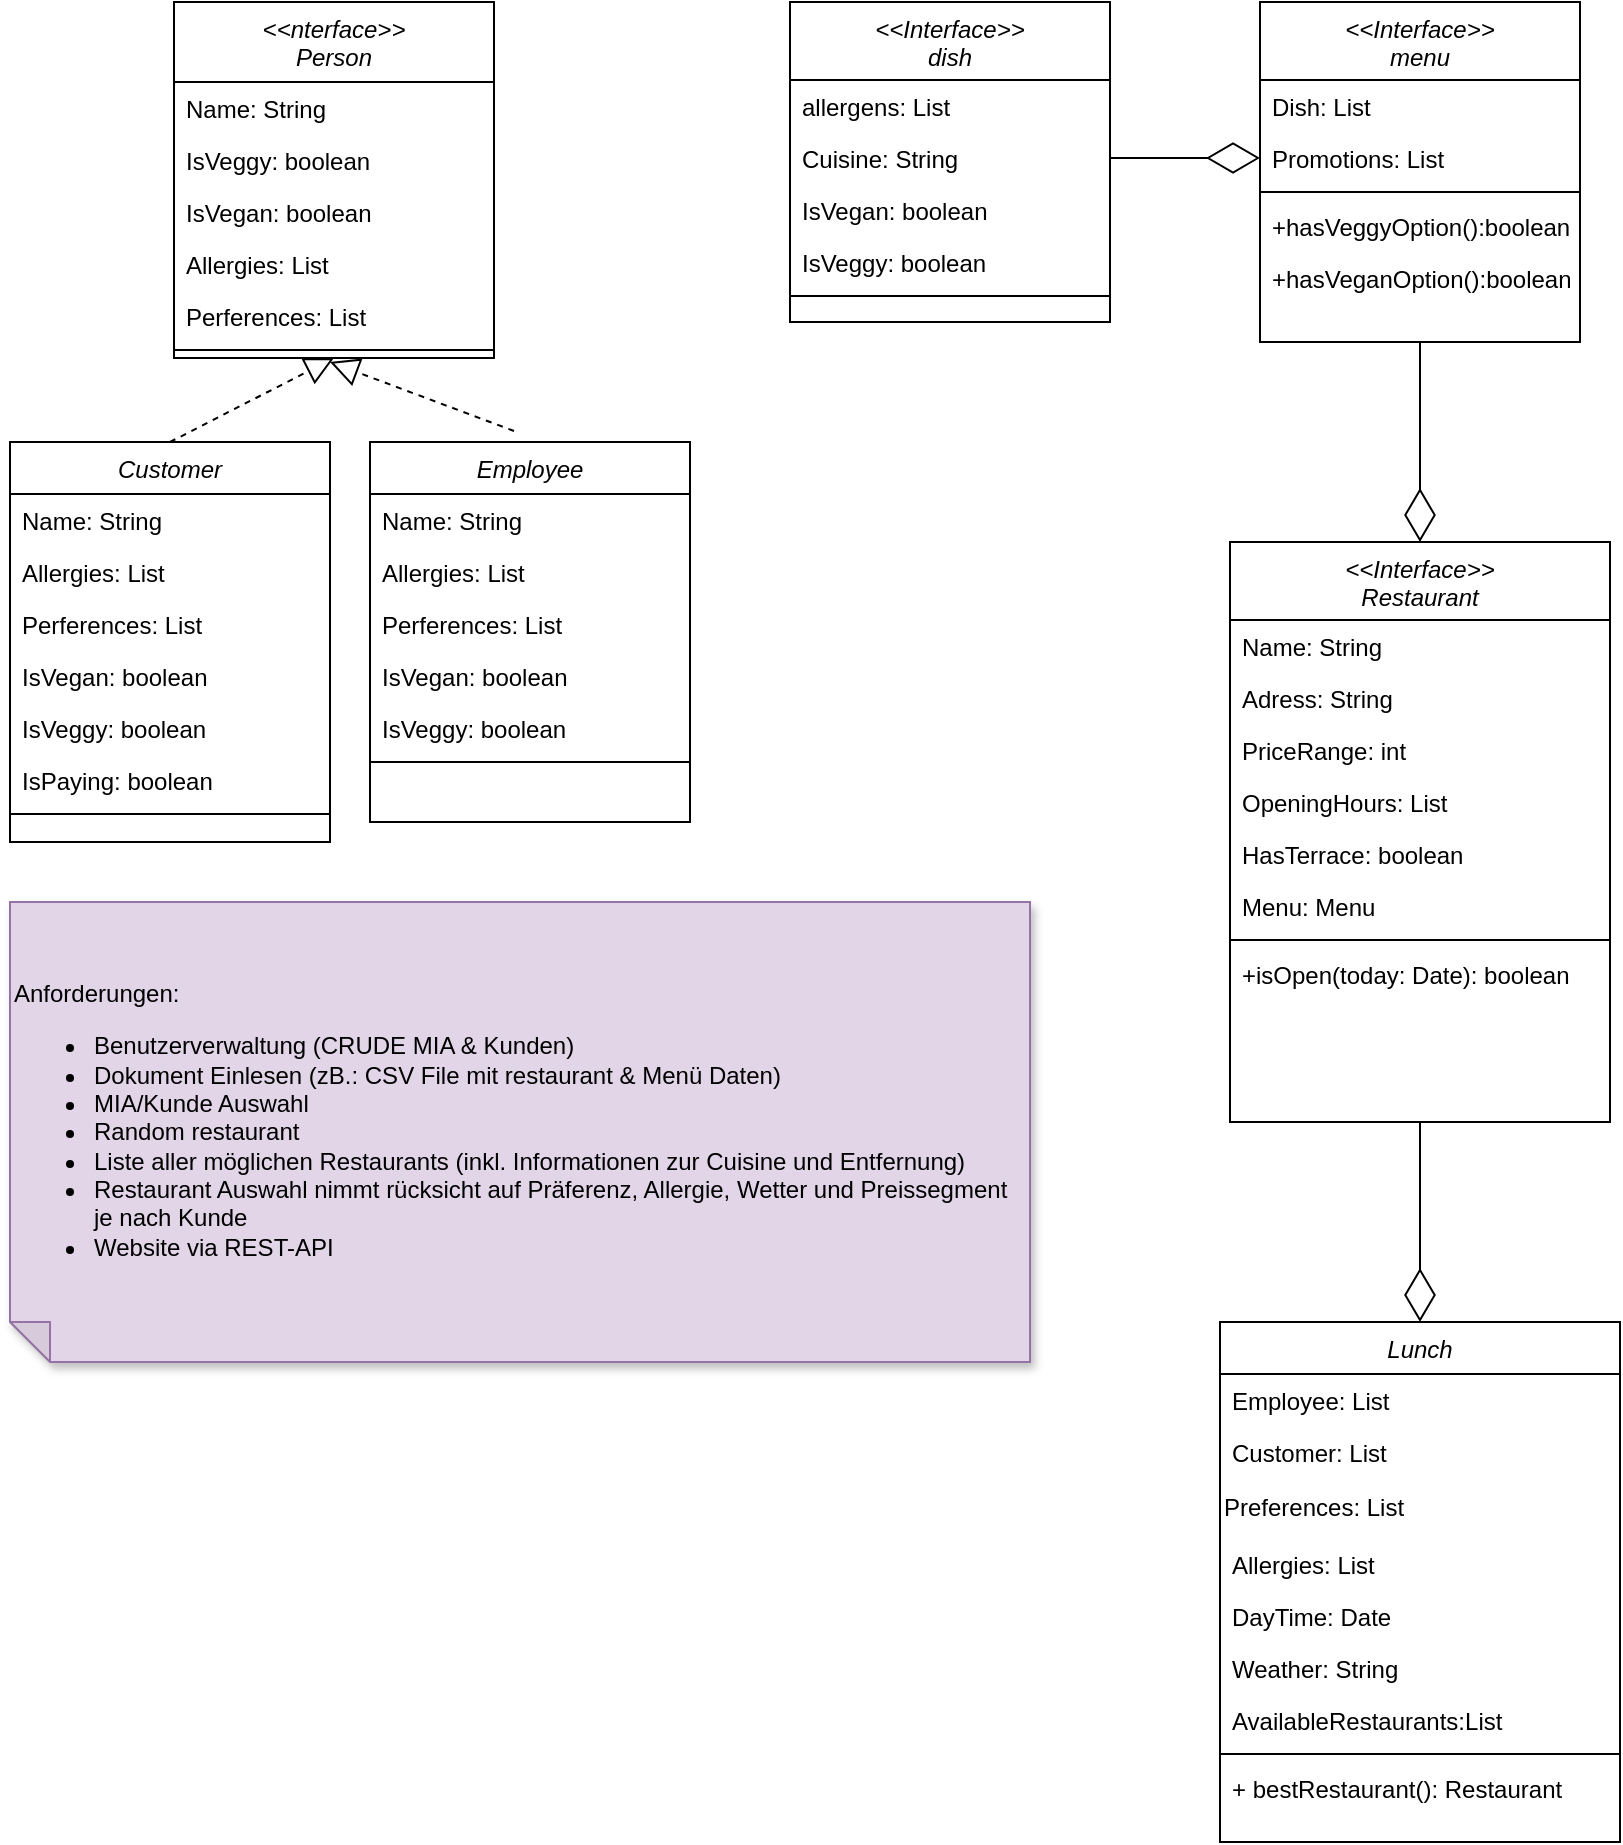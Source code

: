 <mxfile version="22.0.6" type="github">
  <diagram id="C5RBs43oDa-KdzZeNtuy" name="Page-1">
    <mxGraphModel dx="1386" dy="793" grid="1" gridSize="10" guides="1" tooltips="1" connect="1" arrows="1" fold="1" page="1" pageScale="1" pageWidth="827" pageHeight="1169" math="0" shadow="0">
      <root>
        <mxCell id="WIyWlLk6GJQsqaUBKTNV-0" />
        <mxCell id="WIyWlLk6GJQsqaUBKTNV-1" parent="WIyWlLk6GJQsqaUBKTNV-0" />
        <mxCell id="zkfFHV4jXpPFQw0GAbJ--0" value="Employee" style="swimlane;fontStyle=2;align=center;verticalAlign=top;childLayout=stackLayout;horizontal=1;startSize=26;horizontalStack=0;resizeParent=1;resizeLast=0;collapsible=1;marginBottom=0;rounded=0;shadow=0;strokeWidth=1;" parent="WIyWlLk6GJQsqaUBKTNV-1" vertex="1">
          <mxGeometry x="180" y="240" width="160" height="190" as="geometry">
            <mxRectangle x="80" y="70" width="160" height="26" as="alternateBounds" />
          </mxGeometry>
        </mxCell>
        <mxCell id="zkfFHV4jXpPFQw0GAbJ--1" value="Name: String" style="text;align=left;verticalAlign=top;spacingLeft=4;spacingRight=4;overflow=hidden;rotatable=0;points=[[0,0.5],[1,0.5]];portConstraint=eastwest;" parent="zkfFHV4jXpPFQw0GAbJ--0" vertex="1">
          <mxGeometry y="26" width="160" height="26" as="geometry" />
        </mxCell>
        <mxCell id="zkfFHV4jXpPFQw0GAbJ--2" value="Allergies: List" style="text;align=left;verticalAlign=top;spacingLeft=4;spacingRight=4;overflow=hidden;rotatable=0;points=[[0,0.5],[1,0.5]];portConstraint=eastwest;rounded=0;shadow=0;html=0;" parent="zkfFHV4jXpPFQw0GAbJ--0" vertex="1">
          <mxGeometry y="52" width="160" height="26" as="geometry" />
        </mxCell>
        <mxCell id="zkfFHV4jXpPFQw0GAbJ--3" value="Perferences: List" style="text;align=left;verticalAlign=top;spacingLeft=4;spacingRight=4;overflow=hidden;rotatable=0;points=[[0,0.5],[1,0.5]];portConstraint=eastwest;rounded=0;shadow=0;html=0;" parent="zkfFHV4jXpPFQw0GAbJ--0" vertex="1">
          <mxGeometry y="78" width="160" height="26" as="geometry" />
        </mxCell>
        <mxCell id="-YHiIYk2IxeRn-UcxMWQ-97" value="IsVegan: boolean" style="text;align=left;verticalAlign=top;spacingLeft=4;spacingRight=4;overflow=hidden;rotatable=0;points=[[0,0.5],[1,0.5]];portConstraint=eastwest;" vertex="1" parent="zkfFHV4jXpPFQw0GAbJ--0">
          <mxGeometry y="104" width="160" height="26" as="geometry" />
        </mxCell>
        <mxCell id="-YHiIYk2IxeRn-UcxMWQ-98" value="IsVeggy: boolean" style="text;align=left;verticalAlign=top;spacingLeft=4;spacingRight=4;overflow=hidden;rotatable=0;points=[[0,0.5],[1,0.5]];portConstraint=eastwest;" vertex="1" parent="zkfFHV4jXpPFQw0GAbJ--0">
          <mxGeometry y="130" width="160" height="26" as="geometry" />
        </mxCell>
        <mxCell id="zkfFHV4jXpPFQw0GAbJ--4" value="" style="line;html=1;strokeWidth=1;align=left;verticalAlign=middle;spacingTop=-1;spacingLeft=3;spacingRight=3;rotatable=0;labelPosition=right;points=[];portConstraint=eastwest;" parent="zkfFHV4jXpPFQw0GAbJ--0" vertex="1">
          <mxGeometry y="156" width="160" height="8" as="geometry" />
        </mxCell>
        <mxCell id="-YHiIYk2IxeRn-UcxMWQ-12" value="Customer" style="swimlane;fontStyle=2;align=center;verticalAlign=top;childLayout=stackLayout;horizontal=1;startSize=26;horizontalStack=0;resizeParent=1;resizeLast=0;collapsible=1;marginBottom=0;rounded=0;shadow=0;strokeWidth=1;" vertex="1" parent="WIyWlLk6GJQsqaUBKTNV-1">
          <mxGeometry y="240" width="160" height="200" as="geometry">
            <mxRectangle x="80" y="70" width="160" height="26" as="alternateBounds" />
          </mxGeometry>
        </mxCell>
        <mxCell id="-YHiIYk2IxeRn-UcxMWQ-13" value="Name: String" style="text;align=left;verticalAlign=top;spacingLeft=4;spacingRight=4;overflow=hidden;rotatable=0;points=[[0,0.5],[1,0.5]];portConstraint=eastwest;" vertex="1" parent="-YHiIYk2IxeRn-UcxMWQ-12">
          <mxGeometry y="26" width="160" height="26" as="geometry" />
        </mxCell>
        <mxCell id="-YHiIYk2IxeRn-UcxMWQ-14" value="Allergies: List" style="text;align=left;verticalAlign=top;spacingLeft=4;spacingRight=4;overflow=hidden;rotatable=0;points=[[0,0.5],[1,0.5]];portConstraint=eastwest;rounded=0;shadow=0;html=0;" vertex="1" parent="-YHiIYk2IxeRn-UcxMWQ-12">
          <mxGeometry y="52" width="160" height="26" as="geometry" />
        </mxCell>
        <mxCell id="-YHiIYk2IxeRn-UcxMWQ-15" value="Perferences: List" style="text;align=left;verticalAlign=top;spacingLeft=4;spacingRight=4;overflow=hidden;rotatable=0;points=[[0,0.5],[1,0.5]];portConstraint=eastwest;rounded=0;shadow=0;html=0;" vertex="1" parent="-YHiIYk2IxeRn-UcxMWQ-12">
          <mxGeometry y="78" width="160" height="26" as="geometry" />
        </mxCell>
        <mxCell id="-YHiIYk2IxeRn-UcxMWQ-93" value="IsVegan: boolean" style="text;align=left;verticalAlign=top;spacingLeft=4;spacingRight=4;overflow=hidden;rotatable=0;points=[[0,0.5],[1,0.5]];portConstraint=eastwest;" vertex="1" parent="-YHiIYk2IxeRn-UcxMWQ-12">
          <mxGeometry y="104" width="160" height="26" as="geometry" />
        </mxCell>
        <mxCell id="-YHiIYk2IxeRn-UcxMWQ-94" value="IsVeggy: boolean" style="text;align=left;verticalAlign=top;spacingLeft=4;spacingRight=4;overflow=hidden;rotatable=0;points=[[0,0.5],[1,0.5]];portConstraint=eastwest;" vertex="1" parent="-YHiIYk2IxeRn-UcxMWQ-12">
          <mxGeometry y="130" width="160" height="26" as="geometry" />
        </mxCell>
        <mxCell id="-YHiIYk2IxeRn-UcxMWQ-64" value="IsPaying: boolean" style="text;align=left;verticalAlign=top;spacingLeft=4;spacingRight=4;overflow=hidden;rotatable=0;points=[[0,0.5],[1,0.5]];portConstraint=eastwest;rounded=0;shadow=0;html=0;" vertex="1" parent="-YHiIYk2IxeRn-UcxMWQ-12">
          <mxGeometry y="156" width="160" height="26" as="geometry" />
        </mxCell>
        <mxCell id="-YHiIYk2IxeRn-UcxMWQ-16" value="" style="line;html=1;strokeWidth=1;align=left;verticalAlign=middle;spacingTop=-1;spacingLeft=3;spacingRight=3;rotatable=0;labelPosition=right;points=[];portConstraint=eastwest;" vertex="1" parent="-YHiIYk2IxeRn-UcxMWQ-12">
          <mxGeometry y="182" width="160" height="8" as="geometry" />
        </mxCell>
        <mxCell id="-YHiIYk2IxeRn-UcxMWQ-22" value="&lt;&lt;nterface&gt;&gt;&#xa;Person" style="swimlane;fontStyle=2;align=center;verticalAlign=top;childLayout=stackLayout;horizontal=1;startSize=40;horizontalStack=0;resizeParent=1;resizeLast=0;collapsible=1;marginBottom=0;rounded=0;shadow=0;strokeWidth=1;" vertex="1" parent="WIyWlLk6GJQsqaUBKTNV-1">
          <mxGeometry x="82" y="20" width="160" height="178" as="geometry">
            <mxRectangle x="80" y="70" width="160" height="26" as="alternateBounds" />
          </mxGeometry>
        </mxCell>
        <mxCell id="-YHiIYk2IxeRn-UcxMWQ-23" value="Name: String" style="text;align=left;verticalAlign=top;spacingLeft=4;spacingRight=4;overflow=hidden;rotatable=0;points=[[0,0.5],[1,0.5]];portConstraint=eastwest;" vertex="1" parent="-YHiIYk2IxeRn-UcxMWQ-22">
          <mxGeometry y="40" width="160" height="26" as="geometry" />
        </mxCell>
        <mxCell id="-YHiIYk2IxeRn-UcxMWQ-96" value="IsVeggy: boolean" style="text;align=left;verticalAlign=top;spacingLeft=4;spacingRight=4;overflow=hidden;rotatable=0;points=[[0,0.5],[1,0.5]];portConstraint=eastwest;" vertex="1" parent="-YHiIYk2IxeRn-UcxMWQ-22">
          <mxGeometry y="66" width="160" height="26" as="geometry" />
        </mxCell>
        <mxCell id="-YHiIYk2IxeRn-UcxMWQ-95" value="IsVegan: boolean" style="text;align=left;verticalAlign=top;spacingLeft=4;spacingRight=4;overflow=hidden;rotatable=0;points=[[0,0.5],[1,0.5]];portConstraint=eastwest;" vertex="1" parent="-YHiIYk2IxeRn-UcxMWQ-22">
          <mxGeometry y="92" width="160" height="26" as="geometry" />
        </mxCell>
        <mxCell id="-YHiIYk2IxeRn-UcxMWQ-24" value="Allergies: List" style="text;align=left;verticalAlign=top;spacingLeft=4;spacingRight=4;overflow=hidden;rotatable=0;points=[[0,0.5],[1,0.5]];portConstraint=eastwest;rounded=0;shadow=0;html=0;" vertex="1" parent="-YHiIYk2IxeRn-UcxMWQ-22">
          <mxGeometry y="118" width="160" height="26" as="geometry" />
        </mxCell>
        <mxCell id="-YHiIYk2IxeRn-UcxMWQ-25" value="Perferences: List" style="text;align=left;verticalAlign=top;spacingLeft=4;spacingRight=4;overflow=hidden;rotatable=0;points=[[0,0.5],[1,0.5]];portConstraint=eastwest;rounded=0;shadow=0;html=0;" vertex="1" parent="-YHiIYk2IxeRn-UcxMWQ-22">
          <mxGeometry y="144" width="160" height="26" as="geometry" />
        </mxCell>
        <mxCell id="-YHiIYk2IxeRn-UcxMWQ-26" value="" style="line;html=1;strokeWidth=1;align=left;verticalAlign=middle;spacingTop=-1;spacingLeft=3;spacingRight=3;rotatable=0;labelPosition=right;points=[];portConstraint=eastwest;" vertex="1" parent="-YHiIYk2IxeRn-UcxMWQ-22">
          <mxGeometry y="170" width="160" height="8" as="geometry" />
        </mxCell>
        <mxCell id="-YHiIYk2IxeRn-UcxMWQ-30" value="&lt;&lt;Interface&gt;&gt;&#xa;Restaurant" style="swimlane;fontStyle=2;align=center;verticalAlign=top;childLayout=stackLayout;horizontal=1;startSize=39;horizontalStack=0;resizeParent=1;resizeLast=0;collapsible=1;marginBottom=0;rounded=0;shadow=0;strokeWidth=1;" vertex="1" parent="WIyWlLk6GJQsqaUBKTNV-1">
          <mxGeometry x="610" y="290" width="190" height="290" as="geometry">
            <mxRectangle x="80" y="70" width="160" height="26" as="alternateBounds" />
          </mxGeometry>
        </mxCell>
        <mxCell id="-YHiIYk2IxeRn-UcxMWQ-31" value="Name: String" style="text;align=left;verticalAlign=top;spacingLeft=4;spacingRight=4;overflow=hidden;rotatable=0;points=[[0,0.5],[1,0.5]];portConstraint=eastwest;" vertex="1" parent="-YHiIYk2IxeRn-UcxMWQ-30">
          <mxGeometry y="39" width="190" height="26" as="geometry" />
        </mxCell>
        <mxCell id="-YHiIYk2IxeRn-UcxMWQ-32" value="Adress: String" style="text;align=left;verticalAlign=top;spacingLeft=4;spacingRight=4;overflow=hidden;rotatable=0;points=[[0,0.5],[1,0.5]];portConstraint=eastwest;rounded=0;shadow=0;html=0;" vertex="1" parent="-YHiIYk2IxeRn-UcxMWQ-30">
          <mxGeometry y="65" width="190" height="26" as="geometry" />
        </mxCell>
        <mxCell id="-YHiIYk2IxeRn-UcxMWQ-63" value="PriceRange: int" style="text;align=left;verticalAlign=top;spacingLeft=4;spacingRight=4;overflow=hidden;rotatable=0;points=[[0,0.5],[1,0.5]];portConstraint=eastwest;rounded=0;shadow=0;html=0;" vertex="1" parent="-YHiIYk2IxeRn-UcxMWQ-30">
          <mxGeometry y="91" width="190" height="26" as="geometry" />
        </mxCell>
        <mxCell id="-YHiIYk2IxeRn-UcxMWQ-33" value="OpeningHours: List" style="text;align=left;verticalAlign=top;spacingLeft=4;spacingRight=4;overflow=hidden;rotatable=0;points=[[0,0.5],[1,0.5]];portConstraint=eastwest;rounded=0;shadow=0;html=0;" vertex="1" parent="-YHiIYk2IxeRn-UcxMWQ-30">
          <mxGeometry y="117" width="190" height="26" as="geometry" />
        </mxCell>
        <mxCell id="-YHiIYk2IxeRn-UcxMWQ-73" value="HasTerrace: boolean" style="text;align=left;verticalAlign=top;spacingLeft=4;spacingRight=4;overflow=hidden;rotatable=0;points=[[0,0.5],[1,0.5]];portConstraint=eastwest;rounded=0;shadow=0;html=0;" vertex="1" parent="-YHiIYk2IxeRn-UcxMWQ-30">
          <mxGeometry y="143" width="190" height="26" as="geometry" />
        </mxCell>
        <mxCell id="-YHiIYk2IxeRn-UcxMWQ-69" value="Menu: Menu" style="text;align=left;verticalAlign=top;spacingLeft=4;spacingRight=4;overflow=hidden;rotatable=0;points=[[0,0.5],[1,0.5]];portConstraint=eastwest;rounded=0;shadow=0;html=0;" vertex="1" parent="-YHiIYk2IxeRn-UcxMWQ-30">
          <mxGeometry y="169" width="190" height="26" as="geometry" />
        </mxCell>
        <mxCell id="-YHiIYk2IxeRn-UcxMWQ-34" value="" style="line;html=1;strokeWidth=1;align=left;verticalAlign=middle;spacingTop=-1;spacingLeft=3;spacingRight=3;rotatable=0;labelPosition=right;points=[];portConstraint=eastwest;" vertex="1" parent="-YHiIYk2IxeRn-UcxMWQ-30">
          <mxGeometry y="195" width="190" height="8" as="geometry" />
        </mxCell>
        <mxCell id="-YHiIYk2IxeRn-UcxMWQ-88" value="+isOpen(today: Date): boolean" style="text;align=left;verticalAlign=top;spacingLeft=4;spacingRight=4;overflow=hidden;rotatable=0;points=[[0,0.5],[1,0.5]];portConstraint=eastwest;rounded=0;shadow=0;html=0;" vertex="1" parent="-YHiIYk2IxeRn-UcxMWQ-30">
          <mxGeometry y="203" width="190" height="26" as="geometry" />
        </mxCell>
        <mxCell id="-YHiIYk2IxeRn-UcxMWQ-35" value="&lt;&lt;Interface&gt;&gt;&#xa;menu" style="swimlane;fontStyle=2;align=center;verticalAlign=top;childLayout=stackLayout;horizontal=1;startSize=39;horizontalStack=0;resizeParent=1;resizeLast=0;collapsible=1;marginBottom=0;rounded=0;shadow=0;strokeWidth=1;" vertex="1" parent="WIyWlLk6GJQsqaUBKTNV-1">
          <mxGeometry x="625" y="20" width="160" height="170" as="geometry">
            <mxRectangle x="80" y="70" width="160" height="26" as="alternateBounds" />
          </mxGeometry>
        </mxCell>
        <mxCell id="-YHiIYk2IxeRn-UcxMWQ-36" value="Dish: List" style="text;align=left;verticalAlign=top;spacingLeft=4;spacingRight=4;overflow=hidden;rotatable=0;points=[[0,0.5],[1,0.5]];portConstraint=eastwest;" vertex="1" parent="-YHiIYk2IxeRn-UcxMWQ-35">
          <mxGeometry y="39" width="160" height="26" as="geometry" />
        </mxCell>
        <mxCell id="-YHiIYk2IxeRn-UcxMWQ-66" value="Promotions: List" style="text;align=left;verticalAlign=top;spacingLeft=4;spacingRight=4;overflow=hidden;rotatable=0;points=[[0,0.5],[1,0.5]];portConstraint=eastwest;" vertex="1" parent="-YHiIYk2IxeRn-UcxMWQ-35">
          <mxGeometry y="65" width="160" height="26" as="geometry" />
        </mxCell>
        <mxCell id="-YHiIYk2IxeRn-UcxMWQ-39" value="" style="line;html=1;strokeWidth=1;align=left;verticalAlign=middle;spacingTop=-1;spacingLeft=3;spacingRight=3;rotatable=0;labelPosition=right;points=[];portConstraint=eastwest;" vertex="1" parent="-YHiIYk2IxeRn-UcxMWQ-35">
          <mxGeometry y="91" width="160" height="8" as="geometry" />
        </mxCell>
        <mxCell id="-YHiIYk2IxeRn-UcxMWQ-90" value="+hasVeggyOption():boolean" style="text;align=left;verticalAlign=top;spacingLeft=4;spacingRight=4;overflow=hidden;rotatable=0;points=[[0,0.5],[1,0.5]];portConstraint=eastwest;rounded=0;shadow=0;html=0;" vertex="1" parent="-YHiIYk2IxeRn-UcxMWQ-35">
          <mxGeometry y="99" width="160" height="26" as="geometry" />
        </mxCell>
        <mxCell id="-YHiIYk2IxeRn-UcxMWQ-89" value="+hasVeganOption():boolean" style="text;align=left;verticalAlign=top;spacingLeft=4;spacingRight=4;overflow=hidden;rotatable=0;points=[[0,0.5],[1,0.5]];portConstraint=eastwest;rounded=0;shadow=0;html=0;" vertex="1" parent="-YHiIYk2IxeRn-UcxMWQ-35">
          <mxGeometry y="125" width="160" height="26" as="geometry" />
        </mxCell>
        <mxCell id="-YHiIYk2IxeRn-UcxMWQ-40" value="&lt;&lt;Interface&gt;&gt;&#xa;dish" style="swimlane;fontStyle=2;align=center;verticalAlign=top;childLayout=stackLayout;horizontal=1;startSize=39;horizontalStack=0;resizeParent=1;resizeLast=0;collapsible=1;marginBottom=0;rounded=0;shadow=0;strokeWidth=1;" vertex="1" parent="WIyWlLk6GJQsqaUBKTNV-1">
          <mxGeometry x="390" y="20" width="160" height="160" as="geometry">
            <mxRectangle x="80" y="70" width="160" height="26" as="alternateBounds" />
          </mxGeometry>
        </mxCell>
        <mxCell id="-YHiIYk2IxeRn-UcxMWQ-41" value="allergens: List" style="text;align=left;verticalAlign=top;spacingLeft=4;spacingRight=4;overflow=hidden;rotatable=0;points=[[0,0.5],[1,0.5]];portConstraint=eastwest;" vertex="1" parent="-YHiIYk2IxeRn-UcxMWQ-40">
          <mxGeometry y="39" width="160" height="26" as="geometry" />
        </mxCell>
        <mxCell id="-YHiIYk2IxeRn-UcxMWQ-65" value="Cuisine: String" style="text;align=left;verticalAlign=top;spacingLeft=4;spacingRight=4;overflow=hidden;rotatable=0;points=[[0,0.5],[1,0.5]];portConstraint=eastwest;" vertex="1" parent="-YHiIYk2IxeRn-UcxMWQ-40">
          <mxGeometry y="65" width="160" height="26" as="geometry" />
        </mxCell>
        <mxCell id="-YHiIYk2IxeRn-UcxMWQ-67" value="IsVegan: boolean" style="text;align=left;verticalAlign=top;spacingLeft=4;spacingRight=4;overflow=hidden;rotatable=0;points=[[0,0.5],[1,0.5]];portConstraint=eastwest;" vertex="1" parent="-YHiIYk2IxeRn-UcxMWQ-40">
          <mxGeometry y="91" width="160" height="26" as="geometry" />
        </mxCell>
        <mxCell id="-YHiIYk2IxeRn-UcxMWQ-68" value="IsVeggy: boolean" style="text;align=left;verticalAlign=top;spacingLeft=4;spacingRight=4;overflow=hidden;rotatable=0;points=[[0,0.5],[1,0.5]];portConstraint=eastwest;" vertex="1" parent="-YHiIYk2IxeRn-UcxMWQ-40">
          <mxGeometry y="117" width="160" height="26" as="geometry" />
        </mxCell>
        <mxCell id="-YHiIYk2IxeRn-UcxMWQ-44" value="" style="line;html=1;strokeWidth=1;align=left;verticalAlign=middle;spacingTop=-1;spacingLeft=3;spacingRight=3;rotatable=0;labelPosition=right;points=[];portConstraint=eastwest;" vertex="1" parent="-YHiIYk2IxeRn-UcxMWQ-40">
          <mxGeometry y="143" width="160" height="8" as="geometry" />
        </mxCell>
        <mxCell id="-YHiIYk2IxeRn-UcxMWQ-55" value="Lunch" style="swimlane;fontStyle=2;align=center;verticalAlign=top;childLayout=stackLayout;horizontal=1;startSize=26;horizontalStack=0;resizeParent=1;resizeLast=0;collapsible=1;marginBottom=0;rounded=0;shadow=0;strokeWidth=1;" vertex="1" parent="WIyWlLk6GJQsqaUBKTNV-1">
          <mxGeometry x="605" y="680" width="200" height="260" as="geometry">
            <mxRectangle x="80" y="70" width="160" height="26" as="alternateBounds" />
          </mxGeometry>
        </mxCell>
        <mxCell id="-YHiIYk2IxeRn-UcxMWQ-56" value="Employee: List" style="text;align=left;verticalAlign=top;spacingLeft=4;spacingRight=4;overflow=hidden;rotatable=0;points=[[0,0.5],[1,0.5]];portConstraint=eastwest;" vertex="1" parent="-YHiIYk2IxeRn-UcxMWQ-55">
          <mxGeometry y="26" width="200" height="26" as="geometry" />
        </mxCell>
        <mxCell id="-YHiIYk2IxeRn-UcxMWQ-57" value="Customer: List" style="text;align=left;verticalAlign=top;spacingLeft=4;spacingRight=4;overflow=hidden;rotatable=0;points=[[0,0.5],[1,0.5]];portConstraint=eastwest;rounded=0;shadow=0;html=0;" vertex="1" parent="-YHiIYk2IxeRn-UcxMWQ-55">
          <mxGeometry y="52" width="200" height="26" as="geometry" />
        </mxCell>
        <mxCell id="-YHiIYk2IxeRn-UcxMWQ-61" value="Preferences: List" style="text;strokeColor=none;align=left;fillColor=none;html=1;verticalAlign=middle;whiteSpace=wrap;rounded=0;" vertex="1" parent="-YHiIYk2IxeRn-UcxMWQ-55">
          <mxGeometry y="78" width="200" height="30" as="geometry" />
        </mxCell>
        <mxCell id="-YHiIYk2IxeRn-UcxMWQ-58" value="Allergies: List" style="text;align=left;verticalAlign=top;spacingLeft=4;spacingRight=4;overflow=hidden;rotatable=0;points=[[0,0.5],[1,0.5]];portConstraint=eastwest;rounded=0;shadow=0;html=0;" vertex="1" parent="-YHiIYk2IxeRn-UcxMWQ-55">
          <mxGeometry y="108" width="200" height="26" as="geometry" />
        </mxCell>
        <mxCell id="-YHiIYk2IxeRn-UcxMWQ-84" value="DayTime: Date" style="text;align=left;verticalAlign=top;spacingLeft=4;spacingRight=4;overflow=hidden;rotatable=0;points=[[0,0.5],[1,0.5]];portConstraint=eastwest;rounded=0;shadow=0;html=0;" vertex="1" parent="-YHiIYk2IxeRn-UcxMWQ-55">
          <mxGeometry y="134" width="200" height="26" as="geometry" />
        </mxCell>
        <mxCell id="-YHiIYk2IxeRn-UcxMWQ-70" value="Weather: String" style="text;align=left;verticalAlign=top;spacingLeft=4;spacingRight=4;overflow=hidden;rotatable=0;points=[[0,0.5],[1,0.5]];portConstraint=eastwest;rounded=0;shadow=0;html=0;" vertex="1" parent="-YHiIYk2IxeRn-UcxMWQ-55">
          <mxGeometry y="160" width="200" height="26" as="geometry" />
        </mxCell>
        <mxCell id="-YHiIYk2IxeRn-UcxMWQ-85" value="AvailableRestaurants:List" style="text;align=left;verticalAlign=top;spacingLeft=4;spacingRight=4;overflow=hidden;rotatable=0;points=[[0,0.5],[1,0.5]];portConstraint=eastwest;rounded=0;shadow=0;html=0;" vertex="1" parent="-YHiIYk2IxeRn-UcxMWQ-55">
          <mxGeometry y="186" width="200" height="26" as="geometry" />
        </mxCell>
        <mxCell id="-YHiIYk2IxeRn-UcxMWQ-59" value="" style="line;html=1;strokeWidth=1;align=left;verticalAlign=middle;spacingTop=-1;spacingLeft=3;spacingRight=3;rotatable=0;labelPosition=right;points=[];portConstraint=eastwest;" vertex="1" parent="-YHiIYk2IxeRn-UcxMWQ-55">
          <mxGeometry y="212" width="200" height="8" as="geometry" />
        </mxCell>
        <mxCell id="-YHiIYk2IxeRn-UcxMWQ-87" value="+ bestRestaurant(): Restaurant" style="text;align=left;verticalAlign=top;spacingLeft=4;spacingRight=4;overflow=hidden;rotatable=0;points=[[0,0.5],[1,0.5]];portConstraint=eastwest;rounded=0;shadow=0;html=0;" vertex="1" parent="-YHiIYk2IxeRn-UcxMWQ-55">
          <mxGeometry y="220" width="200" height="26" as="geometry" />
        </mxCell>
        <mxCell id="-YHiIYk2IxeRn-UcxMWQ-80" value="" style="endArrow=block;dashed=1;endFill=0;endSize=12;html=1;rounded=0;exitX=0.5;exitY=0;exitDx=0;exitDy=0;entryX=0.5;entryY=1;entryDx=0;entryDy=0;" edge="1" parent="WIyWlLk6GJQsqaUBKTNV-1" source="-YHiIYk2IxeRn-UcxMWQ-12" target="-YHiIYk2IxeRn-UcxMWQ-22">
          <mxGeometry width="160" relative="1" as="geometry">
            <mxPoint x="172" y="181" as="sourcePoint" />
            <mxPoint x="40" y="160" as="targetPoint" />
            <Array as="points" />
          </mxGeometry>
        </mxCell>
        <mxCell id="-YHiIYk2IxeRn-UcxMWQ-81" value="" style="endArrow=block;dashed=1;endFill=0;endSize=12;html=1;rounded=0;exitX=0.45;exitY=-0.029;exitDx=0;exitDy=0;exitPerimeter=0;" edge="1" parent="WIyWlLk6GJQsqaUBKTNV-1" source="zkfFHV4jXpPFQw0GAbJ--0">
          <mxGeometry width="160" relative="1" as="geometry">
            <mxPoint x="182" y="191" as="sourcePoint" />
            <mxPoint x="160" y="200" as="targetPoint" />
            <Array as="points" />
          </mxGeometry>
        </mxCell>
        <mxCell id="-YHiIYk2IxeRn-UcxMWQ-82" value="" style="endArrow=diamondThin;endFill=0;endSize=24;html=1;rounded=0;entryX=0;entryY=0.5;entryDx=0;entryDy=0;exitX=1;exitY=0.5;exitDx=0;exitDy=0;" edge="1" parent="WIyWlLk6GJQsqaUBKTNV-1" source="-YHiIYk2IxeRn-UcxMWQ-65" target="-YHiIYk2IxeRn-UcxMWQ-66">
          <mxGeometry width="160" relative="1" as="geometry">
            <mxPoint x="330" y="290" as="sourcePoint" />
            <mxPoint x="490" y="290" as="targetPoint" />
          </mxGeometry>
        </mxCell>
        <mxCell id="-YHiIYk2IxeRn-UcxMWQ-83" value="" style="endArrow=diamondThin;endFill=0;endSize=24;html=1;rounded=0;entryX=0.5;entryY=0;entryDx=0;entryDy=0;exitX=0.5;exitY=1;exitDx=0;exitDy=0;" edge="1" parent="WIyWlLk6GJQsqaUBKTNV-1" source="-YHiIYk2IxeRn-UcxMWQ-35" target="-YHiIYk2IxeRn-UcxMWQ-30">
          <mxGeometry width="160" relative="1" as="geometry">
            <mxPoint x="330" y="290" as="sourcePoint" />
            <mxPoint x="490" y="290" as="targetPoint" />
          </mxGeometry>
        </mxCell>
        <mxCell id="-YHiIYk2IxeRn-UcxMWQ-91" value="" style="endArrow=diamondThin;endFill=0;endSize=24;html=1;rounded=0;entryX=0.5;entryY=0;entryDx=0;entryDy=0;exitX=0.5;exitY=1;exitDx=0;exitDy=0;" edge="1" parent="WIyWlLk6GJQsqaUBKTNV-1" source="-YHiIYk2IxeRn-UcxMWQ-30" target="-YHiIYk2IxeRn-UcxMWQ-55">
          <mxGeometry width="160" relative="1" as="geometry">
            <mxPoint x="700" y="580" as="sourcePoint" />
            <mxPoint x="715" y="300" as="targetPoint" />
          </mxGeometry>
        </mxCell>
        <mxCell id="-YHiIYk2IxeRn-UcxMWQ-92" value="Anforderungen:&lt;br&gt;&lt;ul&gt;&lt;li&gt;Benutzerverwaltung (CRUDE MIA &amp;amp; Kunden)&lt;/li&gt;&lt;li&gt;Dokument Einlesen (zB.: CSV File mit restaurant &amp;amp; Menü Daten)&lt;/li&gt;&lt;li&gt;MIA/Kunde Auswahl&amp;nbsp;&lt;/li&gt;&lt;li&gt;Random restaurant&amp;nbsp;&lt;/li&gt;&lt;li&gt;Liste aller möglichen Restaurants (inkl. Informationen zur Cuisine und Entfernung)&lt;/li&gt;&lt;li&gt;Restaurant Auswahl nimmt rücksicht auf Präferenz, Allergie, Wetter und Preissegment je nach Kunde&lt;/li&gt;&lt;li&gt;Website via REST-API&lt;/li&gt;&lt;/ul&gt;" style="shape=note;whiteSpace=wrap;html=1;backgroundOutline=1;darkOpacity=0.05;fillStyle=solid;direction=west;gradientDirection=north;shadow=1;size=20;pointerEvents=1;align=left;fillColor=#e1d5e7;strokeColor=#9673a6;" vertex="1" parent="WIyWlLk6GJQsqaUBKTNV-1">
          <mxGeometry y="470" width="510" height="230" as="geometry" />
        </mxCell>
      </root>
    </mxGraphModel>
  </diagram>
</mxfile>
